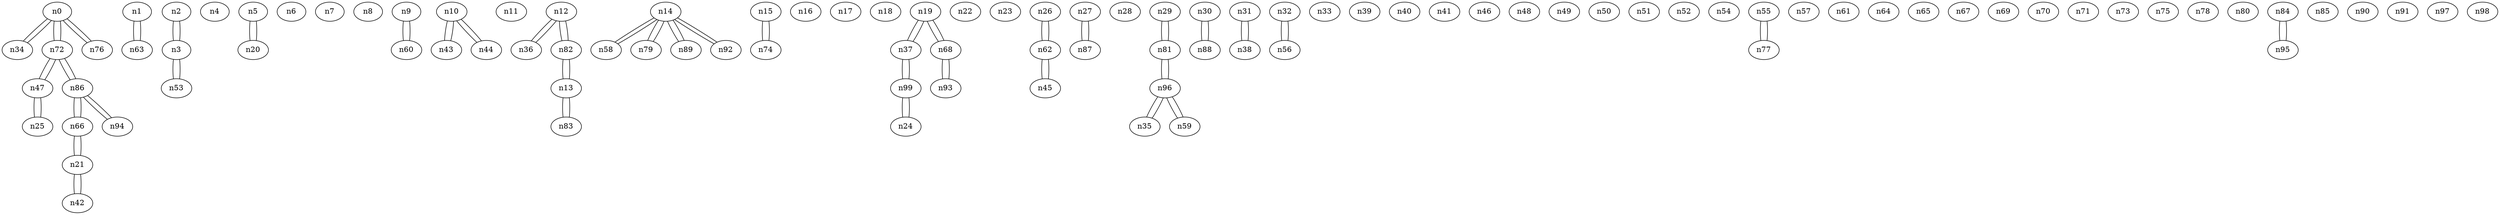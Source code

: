 graph {
n0;
n1;
n2;
n3;
n4;
n5;
n6;
n7;
n8;
n9;
n10;
n11;
n12;
n13;
n14;
n15;
n16;
n17;
n18;
n19;
n20;
n21;
n22;
n23;
n24;
n25;
n26;
n27;
n28;
n29;
n30;
n31;
n32;
n33;
n34;
n35;
n36;
n37;
n38;
n39;
n40;
n41;
n42;
n43;
n44;
n45;
n46;
n47;
n48;
n49;
n50;
n51;
n52;
n53;
n54;
n55;
n56;
n57;
n58;
n59;
n60;
n61;
n62;
n63;
n64;
n65;
n66;
n67;
n68;
n69;
n70;
n71;
n72;
n73;
n74;
n75;
n76;
n77;
n78;
n79;
n80;
n81;
n82;
n83;
n84;
n85;
n86;
n87;
n88;
n89;
n90;
n91;
n92;
n93;
n94;
n95;
n96;
n97;
n98;
n99;
n0 -- n34;
n0 -- n76;
n0 -- n72;
n1 -- n63;
n2 -- n3;
n3 -- n2;
n3 -- n53;
n5 -- n20;
n9 -- n60;
n10 -- n43;
n10 -- n44;
n12 -- n36;
n12 -- n82;
n13 -- n83;
n13 -- n82;
n14 -- n58;
n14 -- n92;
n14 -- n79;
n14 -- n89;
n15 -- n74;
n19 -- n37;
n19 -- n68;
n20 -- n5;
n21 -- n66;
n21 -- n42;
n24 -- n99;
n25 -- n47;
n26 -- n62;
n27 -- n87;
n29 -- n81;
n30 -- n88;
n31 -- n38;
n32 -- n56;
n34 -- n0;
n35 -- n96;
n36 -- n12;
n37 -- n19;
n37 -- n99;
n38 -- n31;
n42 -- n21;
n43 -- n10;
n44 -- n10;
n45 -- n62;
n47 -- n25;
n47 -- n72;
n53 -- n3;
n55 -- n77;
n56 -- n32;
n58 -- n14;
n59 -- n96;
n60 -- n9;
n62 -- n26;
n62 -- n45;
n63 -- n1;
n66 -- n86;
n66 -- n21;
n68 -- n93;
n68 -- n19;
n72 -- n86;
n72 -- n47;
n72 -- n0;
n74 -- n15;
n76 -- n0;
n77 -- n55;
n79 -- n14;
n81 -- n96;
n81 -- n29;
n82 -- n13;
n82 -- n12;
n83 -- n13;
n84 -- n95;
n86 -- n66;
n86 -- n94;
n86 -- n72;
n87 -- n27;
n88 -- n30;
n89 -- n14;
n92 -- n14;
n93 -- n68;
n94 -- n86;
n95 -- n84;
n96 -- n81;
n96 -- n35;
n96 -- n59;
n99 -- n37;
n99 -- n24;
}
